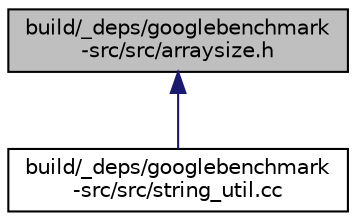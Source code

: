 digraph "build/_deps/googlebenchmark-src/src/arraysize.h"
{
 // LATEX_PDF_SIZE
  edge [fontname="Helvetica",fontsize="10",labelfontname="Helvetica",labelfontsize="10"];
  node [fontname="Helvetica",fontsize="10",shape=record];
  Node1 [label="build/_deps/googlebenchmark\l-src/src/arraysize.h",height=0.2,width=0.4,color="black", fillcolor="grey75", style="filled", fontcolor="black",tooltip=" "];
  Node1 -> Node2 [dir="back",color="midnightblue",fontsize="10",style="solid"];
  Node2 [label="build/_deps/googlebenchmark\l-src/src/string_util.cc",height=0.2,width=0.4,color="black", fillcolor="white", style="filled",URL="$string__util_8cc.html",tooltip=" "];
}
